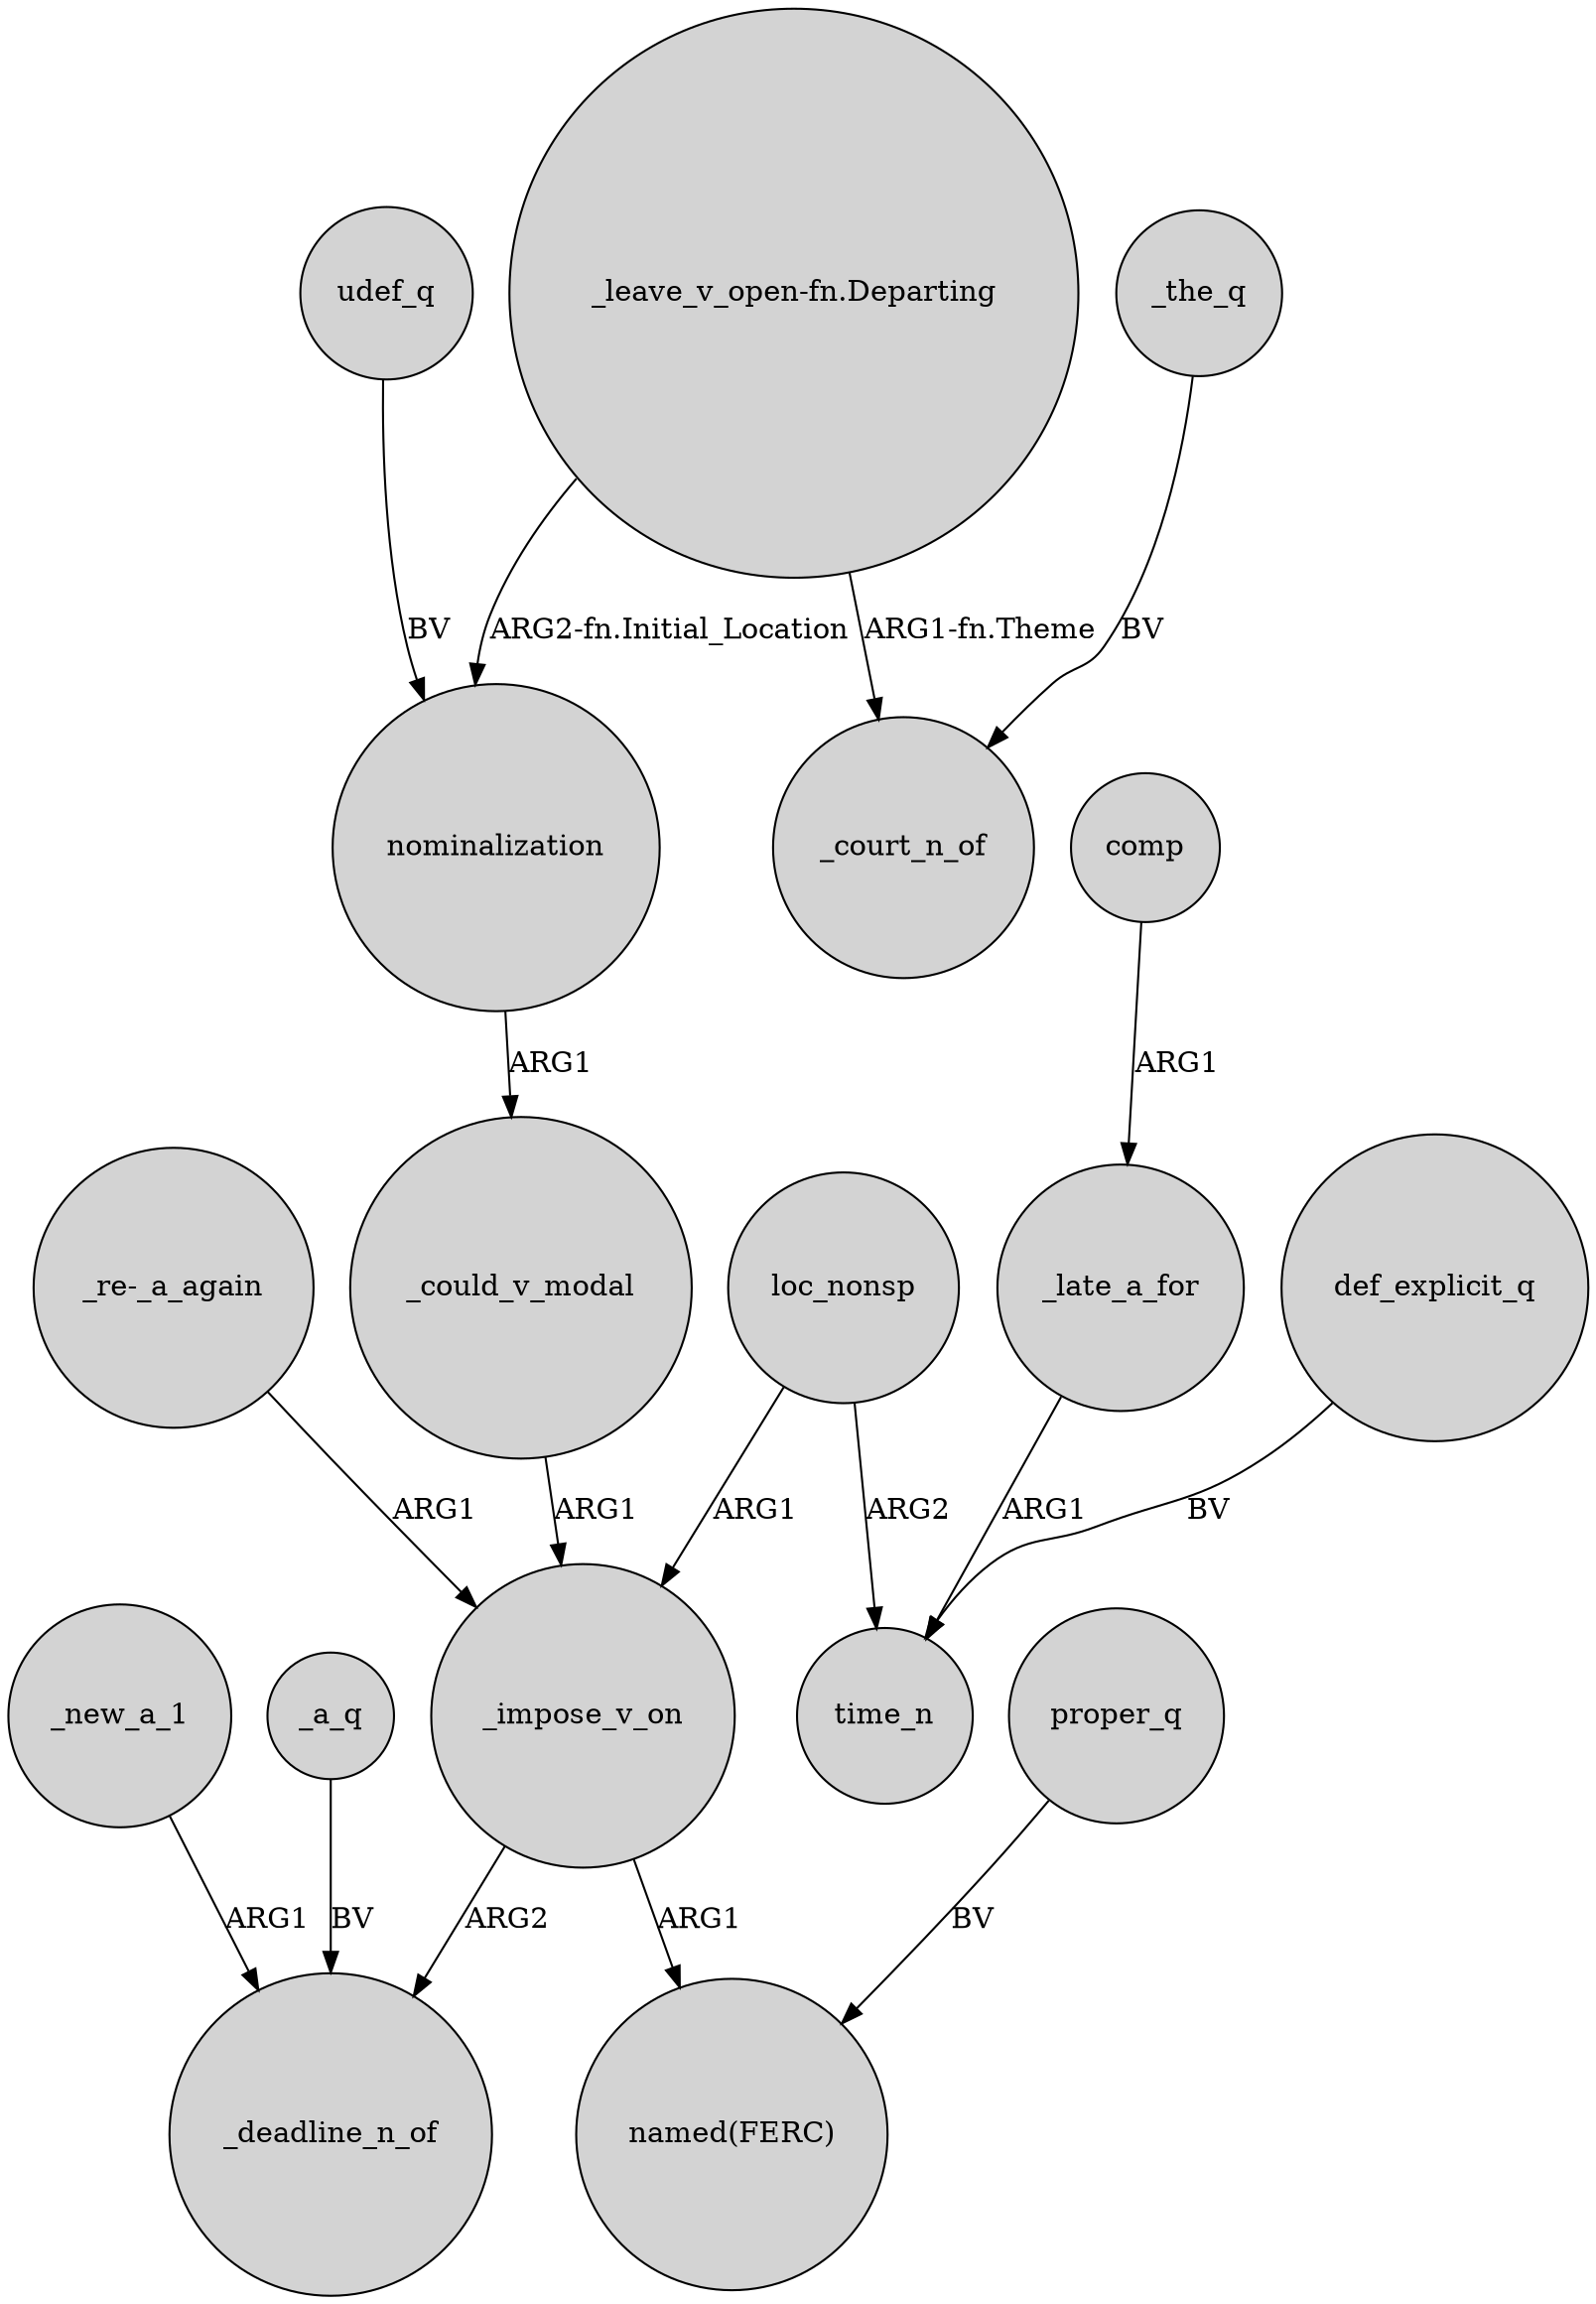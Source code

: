 digraph {
	node [shape=circle style=filled]
	_could_v_modal -> _impose_v_on [label=ARG1]
	_new_a_1 -> _deadline_n_of [label=ARG1]
	"_leave_v_open-fn.Departing" -> _court_n_of [label="ARG1-fn.Theme"]
	nominalization -> _could_v_modal [label=ARG1]
	loc_nonsp -> _impose_v_on [label=ARG1]
	_late_a_for -> time_n [label=ARG1]
	proper_q -> "named(FERC)" [label=BV]
	comp -> _late_a_for [label=ARG1]
	"_leave_v_open-fn.Departing" -> nominalization [label="ARG2-fn.Initial_Location"]
	_impose_v_on -> "named(FERC)" [label=ARG1]
	"_re-_a_again" -> _impose_v_on [label=ARG1]
	def_explicit_q -> time_n [label=BV]
	loc_nonsp -> time_n [label=ARG2]
	_a_q -> _deadline_n_of [label=BV]
	udef_q -> nominalization [label=BV]
	_impose_v_on -> _deadline_n_of [label=ARG2]
	_the_q -> _court_n_of [label=BV]
}
